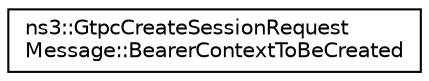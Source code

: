 digraph "Graphical Class Hierarchy"
{
 // LATEX_PDF_SIZE
  edge [fontname="Helvetica",fontsize="10",labelfontname="Helvetica",labelfontsize="10"];
  node [fontname="Helvetica",fontsize="10",shape=record];
  rankdir="LR";
  Node0 [label="ns3::GtpcCreateSessionRequest\lMessage::BearerContextToBeCreated",height=0.2,width=0.4,color="black", fillcolor="white", style="filled",URL="$structns3_1_1_gtpc_create_session_request_message_1_1_bearer_context_to_be_created.html",tooltip=" "];
}
